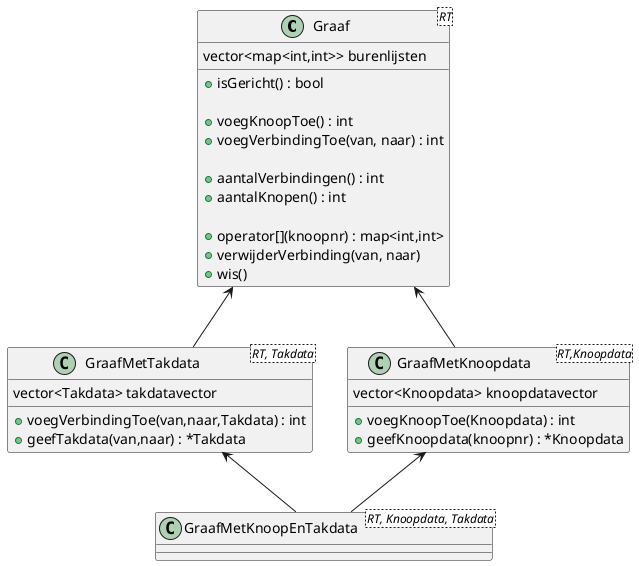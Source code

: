 @startuml
top to bottom direction

class Graaf<RT> {
    +isGericht() : bool
    
    +voegKnoopToe() : int 
    +voegVerbindingToe(van, naar) : int    
    
    +aantalVerbindingen() : int
    +aantalKnopen() : int
    
    +operator[](knoopnr) : map<int,int>


    +verwijderVerbinding(van, naar)
    +wis()

    
    vector<map<int,int>> burenlijsten 
    
}

class GraafMetKnoopdata<RT,Knoopdata> {
    +voegKnoopToe(Knoopdata) : int
    +geefKnoopdata(knoopnr) : *Knoopdata
    
    vector<Knoopdata> knoopdatavector
}


class GraafMetTakdata<RT, Takdata> {
    +voegVerbindingToe(van,naar,Takdata) : int
    +geefTakdata(van,naar) : *Takdata
    
    vector<Takdata> takdatavector
}

class GraafMetKnoopEnTakdata<RT, Knoopdata, Takdata>{
}

GraafMetKnoopdata -u-> Graaf
GraafMetTakdata -u-> Graaf

GraafMetKnoopEnTakdata -u-> GraafMetKnoopdata
GraafMetKnoopEnTakdata -u-> GraafMetTakdata
@enduml